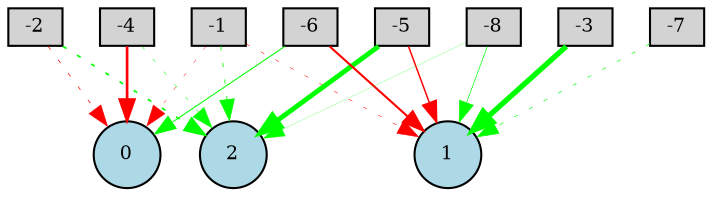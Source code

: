 digraph {
	node [fontsize=9 height=0.2 shape=circle width=0.2]
	-1 [fillcolor=lightgray shape=box style=filled]
	-2 [fillcolor=lightgray shape=box style=filled]
	-3 [fillcolor=lightgray shape=box style=filled]
	-4 [fillcolor=lightgray shape=box style=filled]
	-5 [fillcolor=lightgray shape=box style=filled]
	-6 [fillcolor=lightgray shape=box style=filled]
	-7 [fillcolor=lightgray shape=box style=filled]
	-8 [fillcolor=lightgray shape=box style=filled]
	0 [fillcolor=lightblue style=filled]
	1 [fillcolor=lightblue style=filled]
	2 [fillcolor=lightblue style=filled]
	-1 -> 2 [color=green penwidth=0.40718450670501205 style=dotted]
	-6 -> 1 [color=red penwidth=1.0015227888728286 style=solid]
	-2 -> 2 [color=green penwidth=0.8163845657935528 style=dotted]
	-5 -> 2 [color=green penwidth=2.356328379519825 style=solid]
	-5 -> 1 [color=red penwidth=0.7022737946721932 style=solid]
	-8 -> 2 [color=green penwidth=0.1067585450217875 style=solid]
	-3 -> 1 [color=green penwidth=2.5795787005536996 style=solid]
	-1 -> 1 [color=red penwidth=0.2551091708097152 style=dotted]
	-1 -> 0 [color=red penwidth=0.19894839750349122 style=dotted]
	-7 -> 1 [color=green penwidth=0.32461879040635805 style=dotted]
	-4 -> 0 [color=red penwidth=1.286055798626884 style=solid]
	-4 -> 2 [color=green penwidth=0.23148583723352575 style=dotted]
	-2 -> 0 [color=red penwidth=0.3453457984849147 style=dotted]
	-8 -> 1 [color=green penwidth=0.33244270442712454 style=solid]
	-6 -> 0 [color=green penwidth=0.501394745971503 style=solid]
}
